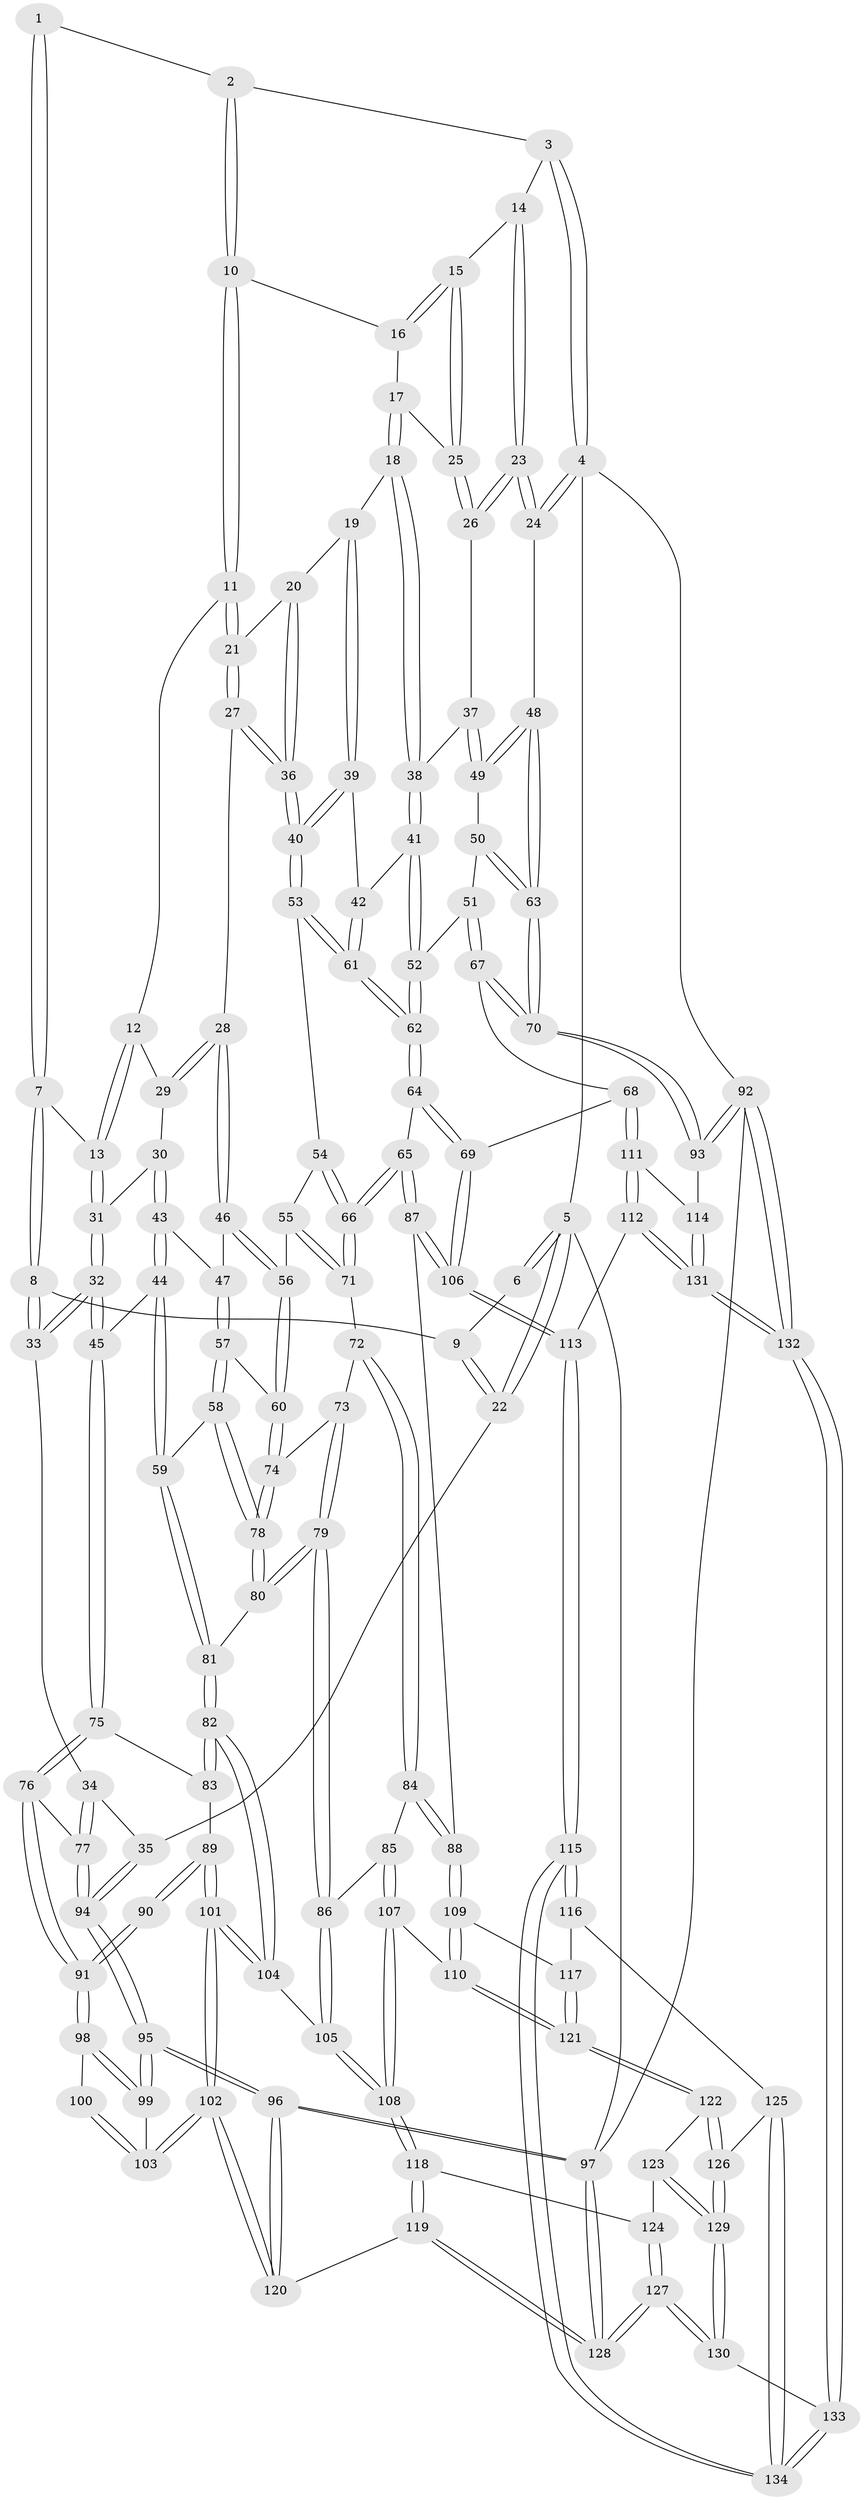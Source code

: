 // Generated by graph-tools (version 1.1) at 2025/51/03/09/25 03:51:01]
// undirected, 134 vertices, 332 edges
graph export_dot {
graph [start="1"]
  node [color=gray90,style=filled];
  1 [pos="+0.2289324705344613+0"];
  2 [pos="+0.6821076775065918+0"];
  3 [pos="+0.9330643029384968+0"];
  4 [pos="+1+0"];
  5 [pos="+0+0"];
  6 [pos="+0.20214841000920103+0"];
  7 [pos="+0.27151710513000127+0.059897387985998994"];
  8 [pos="+0.15475866312734943+0.142314201255514"];
  9 [pos="+0.05054492778620438+0.09974173891981367"];
  10 [pos="+0.6808449743213495+0"];
  11 [pos="+0.6128790619078006+0.02475143272973958"];
  12 [pos="+0.4176333200010988+0.10040937614738595"];
  13 [pos="+0.2917004657509224+0.08290896324070539"];
  14 [pos="+0.9405903010605442+0.11514725614351581"];
  15 [pos="+0.9079745436338409+0.13548356352828297"];
  16 [pos="+0.7909537704042272+0.03008372057247231"];
  17 [pos="+0.7967372215819324+0.15631445034803335"];
  18 [pos="+0.7627169938579543+0.21670715895615292"];
  19 [pos="+0.7490766892932291+0.22071422259556714"];
  20 [pos="+0.6830306562572284+0.17364772433485803"];
  21 [pos="+0.6134628176844592+0.053849866254148525"];
  22 [pos="+0+0.20762009027901523"];
  23 [pos="+1+0.09389238495197198"];
  24 [pos="+1+0.05962348472180246"];
  25 [pos="+0.9008374264800535+0.18779824306399587"];
  26 [pos="+0.9050398659989332+0.2215829956041485"];
  27 [pos="+0.5230041565433087+0.24477541557331667"];
  28 [pos="+0.5181951279622375+0.24776806615485683"];
  29 [pos="+0.4398953751569803+0.18108314551794177"];
  30 [pos="+0.34970697312231763+0.22556146451255596"];
  31 [pos="+0.3053200800501299+0.17417723697836696"];
  32 [pos="+0.15664856072820899+0.351924114311959"];
  33 [pos="+0.11321061868384176+0.3338104843476175"];
  34 [pos="+0.09172365260148653+0.33500432942976893"];
  35 [pos="+0+0.278630274379562"];
  36 [pos="+0.6332013929881434+0.29221935929789034"];
  37 [pos="+0.9049413228011329+0.22224676139429686"];
  38 [pos="+0.871003333002543+0.24799081870912038"];
  39 [pos="+0.7356447688392955+0.28937361793884747"];
  40 [pos="+0.6540540796519295+0.3206576732923832"];
  41 [pos="+0.8509637899669714+0.313887496184236"];
  42 [pos="+0.7793538747926259+0.33239690098318575"];
  43 [pos="+0.37234401862394423+0.28207373581800904"];
  44 [pos="+0.21170306103723738+0.395316193620076"];
  45 [pos="+0.20344922071268087+0.3924998627606406"];
  46 [pos="+0.49821601082374883+0.27606820720671366"];
  47 [pos="+0.3744110674680557+0.28293173544463796"];
  48 [pos="+1+0.3204530389934449"];
  49 [pos="+0.9797251403213428+0.278922169607505"];
  50 [pos="+0.9262384497091822+0.36224773330095605"];
  51 [pos="+0.9027144138951091+0.37931876143402926"];
  52 [pos="+0.8894358914582953+0.37357601886297365"];
  53 [pos="+0.6514299436343164+0.3395486012081614"];
  54 [pos="+0.619331867617476+0.3660792551907707"];
  55 [pos="+0.5558520479352556+0.40102121426211573"];
  56 [pos="+0.5059606748423331+0.3633621597372374"];
  57 [pos="+0.4106957428305994+0.4186237361881395"];
  58 [pos="+0.25004230819242973+0.41871532467833"];
  59 [pos="+0.2300276376080435+0.4113814672741948"];
  60 [pos="+0.4183163277992559+0.42251434360016726"];
  61 [pos="+0.7481015020839394+0.4580688004371319"];
  62 [pos="+0.7505099185600668+0.46960216278525635"];
  63 [pos="+1+0.3938036795792687"];
  64 [pos="+0.7421769359901944+0.5401479865052988"];
  65 [pos="+0.7170736097076408+0.5482271153401421"];
  66 [pos="+0.6808871084274245+0.5250535148832767"];
  67 [pos="+0.987299383285569+0.5550978132753327"];
  68 [pos="+0.8741575958825013+0.5879795629099982"];
  69 [pos="+0.7806957066419069+0.5582710281867251"];
  70 [pos="+1+0.5708502408182997"];
  71 [pos="+0.5683439416001274+0.46552045764123534"];
  72 [pos="+0.5135017954150355+0.5039522426484863"];
  73 [pos="+0.43768069389559267+0.4783489305245673"];
  74 [pos="+0.42337528978355166+0.4442833599823777"];
  75 [pos="+0.14793231957404623+0.5161019696823222"];
  76 [pos="+0.050567887031510474+0.5502037418401085"];
  77 [pos="+0.044424633979798206+0.5462037374439033"];
  78 [pos="+0.3329174833759863+0.5093977376821167"];
  79 [pos="+0.3826033604757552+0.5866983254436126"];
  80 [pos="+0.3670337745523257+0.5784637967635903"];
  81 [pos="+0.25329831494720656+0.5841066494291521"];
  82 [pos="+0.2428533606501945+0.5969183457587456"];
  83 [pos="+0.1578221697291297+0.561070579928013"];
  84 [pos="+0.5108515556287054+0.6213086245558215"];
  85 [pos="+0.4188175819914086+0.6276368119327751"];
  86 [pos="+0.3996843986273992+0.6168711994853064"];
  87 [pos="+0.6238383535051292+0.6527053284450063"];
  88 [pos="+0.5908259568248159+0.6643684988862882"];
  89 [pos="+0.13143905488753588+0.6051679295732028"];
  90 [pos="+0.11948958673796542+0.6017612465456577"];
  91 [pos="+0.052014500479509125+0.5532613641858422"];
  92 [pos="+1+1"];
  93 [pos="+1+0.8132472680032423"];
  94 [pos="+0+0.5442730033540327"];
  95 [pos="+0+0.6635245697909613"];
  96 [pos="+0+1"];
  97 [pos="+0+1"];
  98 [pos="+0.05151468308393817+0.6141404610215786"];
  99 [pos="+0.019988471987637795+0.695039314702011"];
  100 [pos="+0.08687024043545587+0.6221120731447727"];
  101 [pos="+0.1697354070074794+0.7018568663205675"];
  102 [pos="+0.1166163601387231+0.7486383080323129"];
  103 [pos="+0.08785011231142176+0.7301701680989853"];
  104 [pos="+0.22113838121861865+0.6863759825952737"];
  105 [pos="+0.2805773730011847+0.7140707721948842"];
  106 [pos="+0.745234949626814+0.8028666492544527"];
  107 [pos="+0.4207192282462933+0.756206298738647"];
  108 [pos="+0.32611808934846515+0.7981976942561948"];
  109 [pos="+0.5691644315204266+0.7191393269544469"];
  110 [pos="+0.43457066537736155+0.7626459915632583"];
  111 [pos="+0.8545906911471559+0.8087999822437926"];
  112 [pos="+0.8131999221841599+0.8331191695900284"];
  113 [pos="+0.7624646248422939+0.835235534588925"];
  114 [pos="+0.9544999100084218+0.8281812786943228"];
  115 [pos="+0.6969014611461711+0.8858599845112435"];
  116 [pos="+0.5946644955147978+0.7963525582988825"];
  117 [pos="+0.5694786491823273+0.7258880207677979"];
  118 [pos="+0.3202805223372609+0.8233274019593758"];
  119 [pos="+0.20550307923817646+0.8931937288474942"];
  120 [pos="+0.11622078711461323+0.7672072144384517"];
  121 [pos="+0.4839418986602462+0.8522626992684151"];
  122 [pos="+0.4867563829107623+0.8777706206098421"];
  123 [pos="+0.35715241700667266+0.8589383137401303"];
  124 [pos="+0.3468210797463082+0.8527876653539924"];
  125 [pos="+0.509279860277701+0.8897086440568246"];
  126 [pos="+0.49609351431040627+0.8914021807905462"];
  127 [pos="+0.2937718401719108+1"];
  128 [pos="+0.13411271757593976+1"];
  129 [pos="+0.444186013261567+1"];
  130 [pos="+0.4276210408351613+1"];
  131 [pos="+0.8960970195117327+1"];
  132 [pos="+0.9426735392017077+1"];
  133 [pos="+0.6665006501087084+1"];
  134 [pos="+0.6763079907889807+0.9237769112166065"];
  1 -- 2;
  1 -- 7;
  1 -- 7;
  2 -- 3;
  2 -- 10;
  2 -- 10;
  3 -- 4;
  3 -- 4;
  3 -- 14;
  4 -- 5;
  4 -- 24;
  4 -- 24;
  4 -- 92;
  5 -- 6;
  5 -- 6;
  5 -- 22;
  5 -- 22;
  5 -- 97;
  6 -- 9;
  7 -- 8;
  7 -- 8;
  7 -- 13;
  8 -- 9;
  8 -- 33;
  8 -- 33;
  9 -- 22;
  9 -- 22;
  10 -- 11;
  10 -- 11;
  10 -- 16;
  11 -- 12;
  11 -- 21;
  11 -- 21;
  12 -- 13;
  12 -- 13;
  12 -- 29;
  13 -- 31;
  13 -- 31;
  14 -- 15;
  14 -- 23;
  14 -- 23;
  15 -- 16;
  15 -- 16;
  15 -- 25;
  15 -- 25;
  16 -- 17;
  17 -- 18;
  17 -- 18;
  17 -- 25;
  18 -- 19;
  18 -- 38;
  18 -- 38;
  19 -- 20;
  19 -- 39;
  19 -- 39;
  20 -- 21;
  20 -- 36;
  20 -- 36;
  21 -- 27;
  21 -- 27;
  22 -- 35;
  23 -- 24;
  23 -- 24;
  23 -- 26;
  23 -- 26;
  24 -- 48;
  25 -- 26;
  25 -- 26;
  26 -- 37;
  27 -- 28;
  27 -- 36;
  27 -- 36;
  28 -- 29;
  28 -- 29;
  28 -- 46;
  28 -- 46;
  29 -- 30;
  30 -- 31;
  30 -- 43;
  30 -- 43;
  31 -- 32;
  31 -- 32;
  32 -- 33;
  32 -- 33;
  32 -- 45;
  32 -- 45;
  33 -- 34;
  34 -- 35;
  34 -- 77;
  34 -- 77;
  35 -- 94;
  35 -- 94;
  36 -- 40;
  36 -- 40;
  37 -- 38;
  37 -- 49;
  37 -- 49;
  38 -- 41;
  38 -- 41;
  39 -- 40;
  39 -- 40;
  39 -- 42;
  40 -- 53;
  40 -- 53;
  41 -- 42;
  41 -- 52;
  41 -- 52;
  42 -- 61;
  42 -- 61;
  43 -- 44;
  43 -- 44;
  43 -- 47;
  44 -- 45;
  44 -- 59;
  44 -- 59;
  45 -- 75;
  45 -- 75;
  46 -- 47;
  46 -- 56;
  46 -- 56;
  47 -- 57;
  47 -- 57;
  48 -- 49;
  48 -- 49;
  48 -- 63;
  48 -- 63;
  49 -- 50;
  50 -- 51;
  50 -- 63;
  50 -- 63;
  51 -- 52;
  51 -- 67;
  51 -- 67;
  52 -- 62;
  52 -- 62;
  53 -- 54;
  53 -- 61;
  53 -- 61;
  54 -- 55;
  54 -- 66;
  54 -- 66;
  55 -- 56;
  55 -- 71;
  55 -- 71;
  56 -- 60;
  56 -- 60;
  57 -- 58;
  57 -- 58;
  57 -- 60;
  58 -- 59;
  58 -- 78;
  58 -- 78;
  59 -- 81;
  59 -- 81;
  60 -- 74;
  60 -- 74;
  61 -- 62;
  61 -- 62;
  62 -- 64;
  62 -- 64;
  63 -- 70;
  63 -- 70;
  64 -- 65;
  64 -- 69;
  64 -- 69;
  65 -- 66;
  65 -- 66;
  65 -- 87;
  65 -- 87;
  66 -- 71;
  66 -- 71;
  67 -- 68;
  67 -- 70;
  67 -- 70;
  68 -- 69;
  68 -- 111;
  68 -- 111;
  69 -- 106;
  69 -- 106;
  70 -- 93;
  70 -- 93;
  71 -- 72;
  72 -- 73;
  72 -- 84;
  72 -- 84;
  73 -- 74;
  73 -- 79;
  73 -- 79;
  74 -- 78;
  74 -- 78;
  75 -- 76;
  75 -- 76;
  75 -- 83;
  76 -- 77;
  76 -- 91;
  76 -- 91;
  77 -- 94;
  77 -- 94;
  78 -- 80;
  78 -- 80;
  79 -- 80;
  79 -- 80;
  79 -- 86;
  79 -- 86;
  80 -- 81;
  81 -- 82;
  81 -- 82;
  82 -- 83;
  82 -- 83;
  82 -- 104;
  82 -- 104;
  83 -- 89;
  84 -- 85;
  84 -- 88;
  84 -- 88;
  85 -- 86;
  85 -- 107;
  85 -- 107;
  86 -- 105;
  86 -- 105;
  87 -- 88;
  87 -- 106;
  87 -- 106;
  88 -- 109;
  88 -- 109;
  89 -- 90;
  89 -- 90;
  89 -- 101;
  89 -- 101;
  90 -- 91;
  90 -- 91;
  91 -- 98;
  91 -- 98;
  92 -- 93;
  92 -- 93;
  92 -- 132;
  92 -- 132;
  92 -- 97;
  93 -- 114;
  94 -- 95;
  94 -- 95;
  95 -- 96;
  95 -- 96;
  95 -- 99;
  95 -- 99;
  96 -- 97;
  96 -- 97;
  96 -- 120;
  96 -- 120;
  97 -- 128;
  97 -- 128;
  98 -- 99;
  98 -- 99;
  98 -- 100;
  99 -- 103;
  100 -- 103;
  100 -- 103;
  101 -- 102;
  101 -- 102;
  101 -- 104;
  101 -- 104;
  102 -- 103;
  102 -- 103;
  102 -- 120;
  102 -- 120;
  104 -- 105;
  105 -- 108;
  105 -- 108;
  106 -- 113;
  106 -- 113;
  107 -- 108;
  107 -- 108;
  107 -- 110;
  108 -- 118;
  108 -- 118;
  109 -- 110;
  109 -- 110;
  109 -- 117;
  110 -- 121;
  110 -- 121;
  111 -- 112;
  111 -- 112;
  111 -- 114;
  112 -- 113;
  112 -- 131;
  112 -- 131;
  113 -- 115;
  113 -- 115;
  114 -- 131;
  114 -- 131;
  115 -- 116;
  115 -- 116;
  115 -- 134;
  115 -- 134;
  116 -- 117;
  116 -- 125;
  117 -- 121;
  117 -- 121;
  118 -- 119;
  118 -- 119;
  118 -- 124;
  119 -- 120;
  119 -- 128;
  119 -- 128;
  121 -- 122;
  121 -- 122;
  122 -- 123;
  122 -- 126;
  122 -- 126;
  123 -- 124;
  123 -- 129;
  123 -- 129;
  124 -- 127;
  124 -- 127;
  125 -- 126;
  125 -- 134;
  125 -- 134;
  126 -- 129;
  126 -- 129;
  127 -- 128;
  127 -- 128;
  127 -- 130;
  127 -- 130;
  129 -- 130;
  129 -- 130;
  130 -- 133;
  131 -- 132;
  131 -- 132;
  132 -- 133;
  132 -- 133;
  133 -- 134;
  133 -- 134;
}
